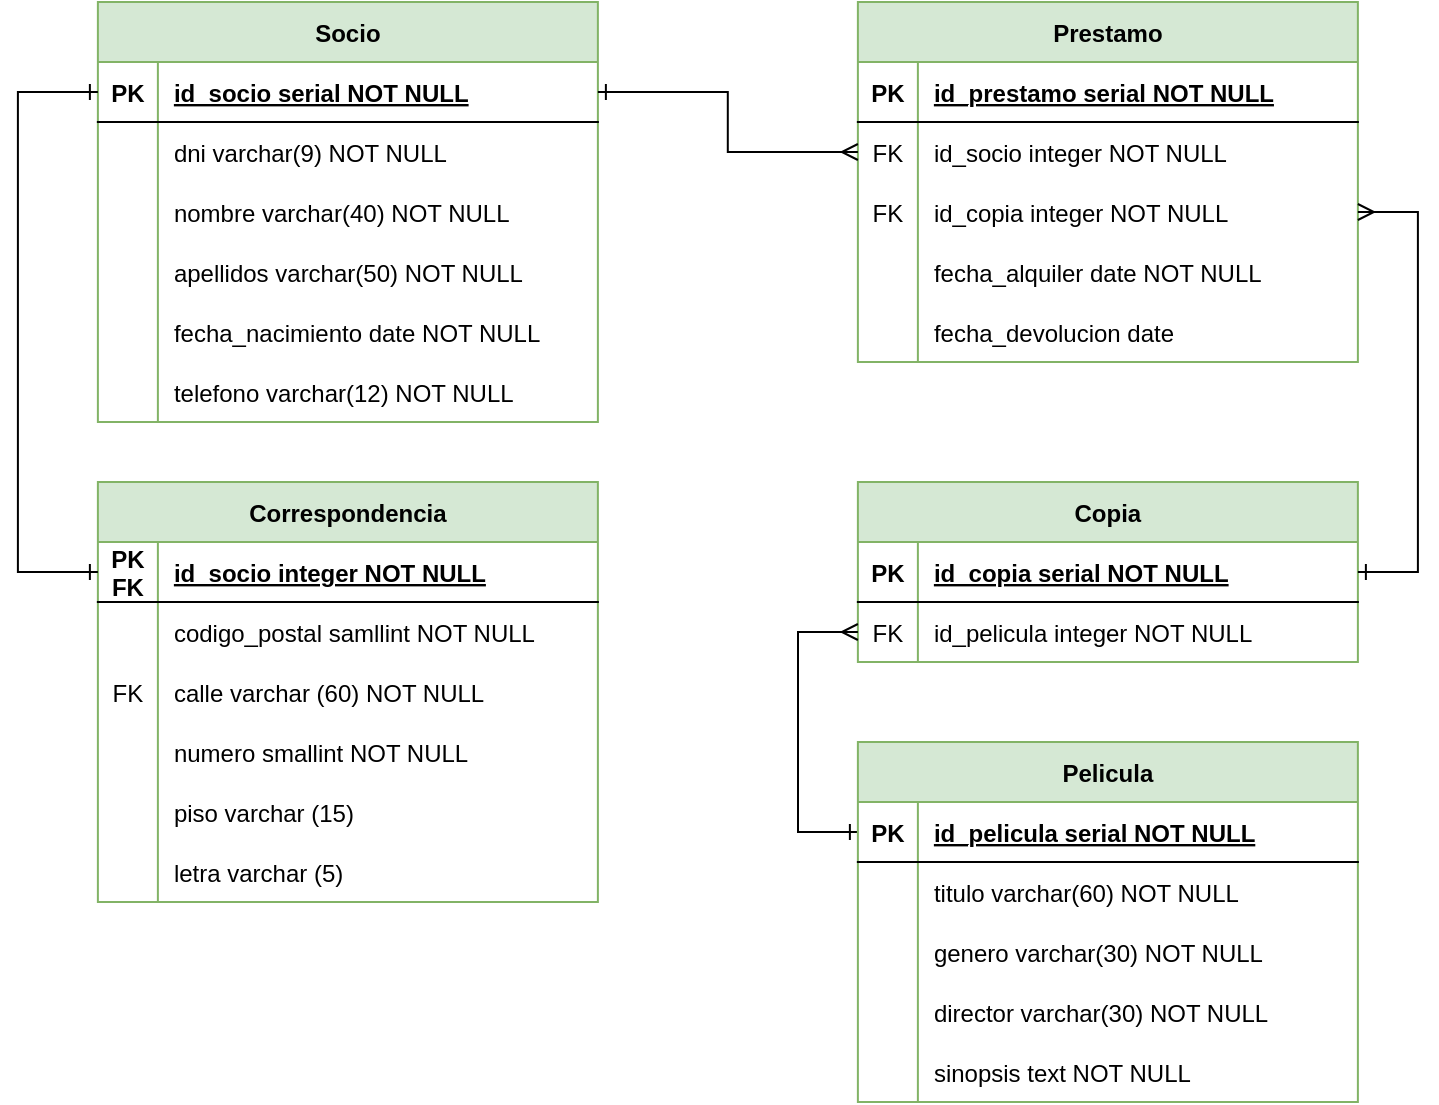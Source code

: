 <mxfile version="24.7.17">
  <diagram name="Página-1" id="jFLqv0Wjnm2dnRlrTbIV">
    <mxGraphModel dx="1259" dy="699" grid="1" gridSize="10" guides="1" tooltips="1" connect="1" arrows="1" fold="1" page="1" pageScale="1" pageWidth="827" pageHeight="1169" math="0" shadow="0">
      <root>
        <mxCell id="0" />
        <mxCell id="1" parent="0" />
        <mxCell id="bS2ffg_kW5P5U_pIKYJo-1" value="Prestamo" style="shape=table;startSize=30;container=1;collapsible=1;childLayout=tableLayout;fixedRows=1;rowLines=0;fontStyle=1;align=center;resizeLast=1;fillColor=#d5e8d4;strokeColor=#82b366;" parent="1" vertex="1">
          <mxGeometry x="649.94" y="190" width="250" height="180" as="geometry" />
        </mxCell>
        <mxCell id="bS2ffg_kW5P5U_pIKYJo-2" value="" style="shape=partialRectangle;collapsible=0;dropTarget=0;pointerEvents=0;fillColor=none;points=[[0,0.5],[1,0.5]];portConstraint=eastwest;top=0;left=0;right=0;bottom=1;" parent="bS2ffg_kW5P5U_pIKYJo-1" vertex="1">
          <mxGeometry y="30" width="250" height="30" as="geometry" />
        </mxCell>
        <mxCell id="bS2ffg_kW5P5U_pIKYJo-3" value="PK" style="shape=partialRectangle;overflow=hidden;connectable=0;fillColor=none;top=0;left=0;bottom=0;right=0;fontStyle=1;" parent="bS2ffg_kW5P5U_pIKYJo-2" vertex="1">
          <mxGeometry width="30" height="30" as="geometry">
            <mxRectangle width="30" height="30" as="alternateBounds" />
          </mxGeometry>
        </mxCell>
        <mxCell id="bS2ffg_kW5P5U_pIKYJo-4" value="id_prestamo serial NOT NULL" style="shape=partialRectangle;overflow=hidden;connectable=0;fillColor=none;top=0;left=0;bottom=0;right=0;align=left;spacingLeft=6;fontStyle=5;" parent="bS2ffg_kW5P5U_pIKYJo-2" vertex="1">
          <mxGeometry x="30" width="220" height="30" as="geometry">
            <mxRectangle width="220" height="30" as="alternateBounds" />
          </mxGeometry>
        </mxCell>
        <mxCell id="bS2ffg_kW5P5U_pIKYJo-5" value="" style="shape=partialRectangle;collapsible=0;dropTarget=0;pointerEvents=0;fillColor=none;points=[[0,0.5],[1,0.5]];portConstraint=eastwest;top=0;left=0;right=0;bottom=0;" parent="bS2ffg_kW5P5U_pIKYJo-1" vertex="1">
          <mxGeometry y="60" width="250" height="30" as="geometry" />
        </mxCell>
        <mxCell id="bS2ffg_kW5P5U_pIKYJo-6" value="FK" style="shape=partialRectangle;overflow=hidden;connectable=0;fillColor=none;top=0;left=0;bottom=0;right=0;" parent="bS2ffg_kW5P5U_pIKYJo-5" vertex="1">
          <mxGeometry width="30" height="30" as="geometry">
            <mxRectangle width="30" height="30" as="alternateBounds" />
          </mxGeometry>
        </mxCell>
        <mxCell id="bS2ffg_kW5P5U_pIKYJo-7" value="id_socio integer NOT NULL" style="shape=partialRectangle;overflow=hidden;connectable=0;fillColor=none;top=0;left=0;bottom=0;right=0;align=left;spacingLeft=6;" parent="bS2ffg_kW5P5U_pIKYJo-5" vertex="1">
          <mxGeometry x="30" width="220" height="30" as="geometry">
            <mxRectangle width="220" height="30" as="alternateBounds" />
          </mxGeometry>
        </mxCell>
        <mxCell id="bS2ffg_kW5P5U_pIKYJo-8" value="" style="shape=partialRectangle;collapsible=0;dropTarget=0;pointerEvents=0;fillColor=none;points=[[0,0.5],[1,0.5]];portConstraint=eastwest;top=0;left=0;right=0;bottom=0;" parent="bS2ffg_kW5P5U_pIKYJo-1" vertex="1">
          <mxGeometry y="90" width="250" height="30" as="geometry" />
        </mxCell>
        <mxCell id="bS2ffg_kW5P5U_pIKYJo-9" value="FK" style="shape=partialRectangle;overflow=hidden;connectable=0;fillColor=none;top=0;left=0;bottom=0;right=0;" parent="bS2ffg_kW5P5U_pIKYJo-8" vertex="1">
          <mxGeometry width="30" height="30" as="geometry">
            <mxRectangle width="30" height="30" as="alternateBounds" />
          </mxGeometry>
        </mxCell>
        <mxCell id="bS2ffg_kW5P5U_pIKYJo-10" value="id_copia integer NOT NULL" style="shape=partialRectangle;overflow=hidden;connectable=0;fillColor=none;top=0;left=0;bottom=0;right=0;align=left;spacingLeft=6;" parent="bS2ffg_kW5P5U_pIKYJo-8" vertex="1">
          <mxGeometry x="30" width="220" height="30" as="geometry">
            <mxRectangle width="220" height="30" as="alternateBounds" />
          </mxGeometry>
        </mxCell>
        <mxCell id="bS2ffg_kW5P5U_pIKYJo-11" style="shape=partialRectangle;collapsible=0;dropTarget=0;pointerEvents=0;fillColor=none;points=[[0,0.5],[1,0.5]];portConstraint=eastwest;top=0;left=0;right=0;bottom=0;" parent="bS2ffg_kW5P5U_pIKYJo-1" vertex="1">
          <mxGeometry y="120" width="250" height="30" as="geometry" />
        </mxCell>
        <mxCell id="bS2ffg_kW5P5U_pIKYJo-12" style="shape=partialRectangle;overflow=hidden;connectable=0;fillColor=none;top=0;left=0;bottom=0;right=0;" parent="bS2ffg_kW5P5U_pIKYJo-11" vertex="1">
          <mxGeometry width="30" height="30" as="geometry">
            <mxRectangle width="30" height="30" as="alternateBounds" />
          </mxGeometry>
        </mxCell>
        <mxCell id="bS2ffg_kW5P5U_pIKYJo-13" value="fecha_alquiler date NOT NULL" style="shape=partialRectangle;overflow=hidden;connectable=0;fillColor=none;top=0;left=0;bottom=0;right=0;align=left;spacingLeft=6;" parent="bS2ffg_kW5P5U_pIKYJo-11" vertex="1">
          <mxGeometry x="30" width="220" height="30" as="geometry">
            <mxRectangle width="220" height="30" as="alternateBounds" />
          </mxGeometry>
        </mxCell>
        <mxCell id="bS2ffg_kW5P5U_pIKYJo-14" style="shape=partialRectangle;collapsible=0;dropTarget=0;pointerEvents=0;fillColor=none;points=[[0,0.5],[1,0.5]];portConstraint=eastwest;top=0;left=0;right=0;bottom=0;" parent="bS2ffg_kW5P5U_pIKYJo-1" vertex="1">
          <mxGeometry y="150" width="250" height="30" as="geometry" />
        </mxCell>
        <mxCell id="bS2ffg_kW5P5U_pIKYJo-15" style="shape=partialRectangle;overflow=hidden;connectable=0;fillColor=none;top=0;left=0;bottom=0;right=0;" parent="bS2ffg_kW5P5U_pIKYJo-14" vertex="1">
          <mxGeometry width="30" height="30" as="geometry">
            <mxRectangle width="30" height="30" as="alternateBounds" />
          </mxGeometry>
        </mxCell>
        <mxCell id="bS2ffg_kW5P5U_pIKYJo-16" value="fecha_devolucion date" style="shape=partialRectangle;overflow=hidden;connectable=0;fillColor=none;top=0;left=0;bottom=0;right=0;align=left;spacingLeft=6;" parent="bS2ffg_kW5P5U_pIKYJo-14" vertex="1">
          <mxGeometry x="30" width="220" height="30" as="geometry">
            <mxRectangle width="220" height="30" as="alternateBounds" />
          </mxGeometry>
        </mxCell>
        <mxCell id="bS2ffg_kW5P5U_pIKYJo-17" value="Copia" style="shape=table;startSize=30;container=1;collapsible=1;childLayout=tableLayout;fixedRows=1;rowLines=0;fontStyle=1;align=center;resizeLast=1;fillColor=#d5e8d4;strokeColor=#82b366;" parent="1" vertex="1">
          <mxGeometry x="649.94" y="430" width="250" height="90" as="geometry" />
        </mxCell>
        <mxCell id="bS2ffg_kW5P5U_pIKYJo-18" value="" style="shape=partialRectangle;collapsible=0;dropTarget=0;pointerEvents=0;fillColor=none;points=[[0,0.5],[1,0.5]];portConstraint=eastwest;top=0;left=0;right=0;bottom=1;" parent="bS2ffg_kW5P5U_pIKYJo-17" vertex="1">
          <mxGeometry y="30" width="250" height="30" as="geometry" />
        </mxCell>
        <mxCell id="bS2ffg_kW5P5U_pIKYJo-19" value="PK" style="shape=partialRectangle;overflow=hidden;connectable=0;fillColor=none;top=0;left=0;bottom=0;right=0;fontStyle=1;" parent="bS2ffg_kW5P5U_pIKYJo-18" vertex="1">
          <mxGeometry width="30" height="30" as="geometry">
            <mxRectangle width="30" height="30" as="alternateBounds" />
          </mxGeometry>
        </mxCell>
        <mxCell id="bS2ffg_kW5P5U_pIKYJo-20" value="id_copia serial NOT NULL " style="shape=partialRectangle;overflow=hidden;connectable=0;fillColor=none;top=0;left=0;bottom=0;right=0;align=left;spacingLeft=6;fontStyle=5;" parent="bS2ffg_kW5P5U_pIKYJo-18" vertex="1">
          <mxGeometry x="30" width="220" height="30" as="geometry">
            <mxRectangle width="220" height="30" as="alternateBounds" />
          </mxGeometry>
        </mxCell>
        <mxCell id="bS2ffg_kW5P5U_pIKYJo-21" value="" style="shape=partialRectangle;collapsible=0;dropTarget=0;pointerEvents=0;fillColor=none;points=[[0,0.5],[1,0.5]];portConstraint=eastwest;top=0;left=0;right=0;bottom=0;" parent="bS2ffg_kW5P5U_pIKYJo-17" vertex="1">
          <mxGeometry y="60" width="250" height="30" as="geometry" />
        </mxCell>
        <mxCell id="bS2ffg_kW5P5U_pIKYJo-22" value="FK" style="shape=partialRectangle;overflow=hidden;connectable=0;fillColor=none;top=0;left=0;bottom=0;right=0;" parent="bS2ffg_kW5P5U_pIKYJo-21" vertex="1">
          <mxGeometry width="30" height="30" as="geometry">
            <mxRectangle width="30" height="30" as="alternateBounds" />
          </mxGeometry>
        </mxCell>
        <mxCell id="bS2ffg_kW5P5U_pIKYJo-23" value="id_pelicula integer NOT NULL" style="shape=partialRectangle;overflow=hidden;connectable=0;fillColor=none;top=0;left=0;bottom=0;right=0;align=left;spacingLeft=6;" parent="bS2ffg_kW5P5U_pIKYJo-21" vertex="1">
          <mxGeometry x="30" width="220" height="30" as="geometry">
            <mxRectangle width="220" height="30" as="alternateBounds" />
          </mxGeometry>
        </mxCell>
        <mxCell id="bS2ffg_kW5P5U_pIKYJo-24" value="Socio" style="shape=table;startSize=30;container=1;collapsible=1;childLayout=tableLayout;fixedRows=1;rowLines=0;fontStyle=1;align=center;resizeLast=1;fillColor=#d5e8d4;strokeColor=#82b366;" parent="1" vertex="1">
          <mxGeometry x="269.94" y="190" width="250" height="210" as="geometry" />
        </mxCell>
        <mxCell id="bS2ffg_kW5P5U_pIKYJo-25" value="" style="shape=partialRectangle;collapsible=0;dropTarget=0;pointerEvents=0;fillColor=none;points=[[0,0.5],[1,0.5]];portConstraint=eastwest;top=0;left=0;right=0;bottom=1;" parent="bS2ffg_kW5P5U_pIKYJo-24" vertex="1">
          <mxGeometry y="30" width="250" height="30" as="geometry" />
        </mxCell>
        <mxCell id="bS2ffg_kW5P5U_pIKYJo-26" value="PK" style="shape=partialRectangle;overflow=hidden;connectable=0;fillColor=none;top=0;left=0;bottom=0;right=0;fontStyle=1;" parent="bS2ffg_kW5P5U_pIKYJo-25" vertex="1">
          <mxGeometry width="30" height="30" as="geometry">
            <mxRectangle width="30" height="30" as="alternateBounds" />
          </mxGeometry>
        </mxCell>
        <mxCell id="bS2ffg_kW5P5U_pIKYJo-27" value="id_socio serial NOT NULL " style="shape=partialRectangle;overflow=hidden;connectable=0;fillColor=none;top=0;left=0;bottom=0;right=0;align=left;spacingLeft=6;fontStyle=5;" parent="bS2ffg_kW5P5U_pIKYJo-25" vertex="1">
          <mxGeometry x="30" width="220" height="30" as="geometry">
            <mxRectangle width="220" height="30" as="alternateBounds" />
          </mxGeometry>
        </mxCell>
        <mxCell id="bS2ffg_kW5P5U_pIKYJo-28" style="shape=partialRectangle;collapsible=0;dropTarget=0;pointerEvents=0;fillColor=none;points=[[0,0.5],[1,0.5]];portConstraint=eastwest;top=0;left=0;right=0;bottom=0;" parent="bS2ffg_kW5P5U_pIKYJo-24" vertex="1">
          <mxGeometry y="60" width="250" height="30" as="geometry" />
        </mxCell>
        <mxCell id="bS2ffg_kW5P5U_pIKYJo-29" style="shape=partialRectangle;overflow=hidden;connectable=0;fillColor=none;top=0;left=0;bottom=0;right=0;" parent="bS2ffg_kW5P5U_pIKYJo-28" vertex="1">
          <mxGeometry width="30" height="30" as="geometry">
            <mxRectangle width="30" height="30" as="alternateBounds" />
          </mxGeometry>
        </mxCell>
        <mxCell id="bS2ffg_kW5P5U_pIKYJo-30" value="dni varchar(9) NOT NULL" style="shape=partialRectangle;overflow=hidden;connectable=0;fillColor=none;top=0;left=0;bottom=0;right=0;align=left;spacingLeft=6;" parent="bS2ffg_kW5P5U_pIKYJo-28" vertex="1">
          <mxGeometry x="30" width="220" height="30" as="geometry">
            <mxRectangle width="220" height="30" as="alternateBounds" />
          </mxGeometry>
        </mxCell>
        <mxCell id="bS2ffg_kW5P5U_pIKYJo-31" value="" style="shape=partialRectangle;collapsible=0;dropTarget=0;pointerEvents=0;fillColor=none;points=[[0,0.5],[1,0.5]];portConstraint=eastwest;top=0;left=0;right=0;bottom=0;" parent="bS2ffg_kW5P5U_pIKYJo-24" vertex="1">
          <mxGeometry y="90" width="250" height="30" as="geometry" />
        </mxCell>
        <mxCell id="bS2ffg_kW5P5U_pIKYJo-32" value="" style="shape=partialRectangle;overflow=hidden;connectable=0;fillColor=none;top=0;left=0;bottom=0;right=0;" parent="bS2ffg_kW5P5U_pIKYJo-31" vertex="1">
          <mxGeometry width="30" height="30" as="geometry">
            <mxRectangle width="30" height="30" as="alternateBounds" />
          </mxGeometry>
        </mxCell>
        <mxCell id="bS2ffg_kW5P5U_pIKYJo-33" value="nombre varchar(40) NOT NULL" style="shape=partialRectangle;overflow=hidden;connectable=0;fillColor=none;top=0;left=0;bottom=0;right=0;align=left;spacingLeft=6;" parent="bS2ffg_kW5P5U_pIKYJo-31" vertex="1">
          <mxGeometry x="30" width="220" height="30" as="geometry">
            <mxRectangle width="220" height="30" as="alternateBounds" />
          </mxGeometry>
        </mxCell>
        <mxCell id="bS2ffg_kW5P5U_pIKYJo-34" style="shape=partialRectangle;collapsible=0;dropTarget=0;pointerEvents=0;fillColor=none;points=[[0,0.5],[1,0.5]];portConstraint=eastwest;top=0;left=0;right=0;bottom=0;" parent="bS2ffg_kW5P5U_pIKYJo-24" vertex="1">
          <mxGeometry y="120" width="250" height="30" as="geometry" />
        </mxCell>
        <mxCell id="bS2ffg_kW5P5U_pIKYJo-35" style="shape=partialRectangle;overflow=hidden;connectable=0;fillColor=none;top=0;left=0;bottom=0;right=0;" parent="bS2ffg_kW5P5U_pIKYJo-34" vertex="1">
          <mxGeometry width="30" height="30" as="geometry">
            <mxRectangle width="30" height="30" as="alternateBounds" />
          </mxGeometry>
        </mxCell>
        <mxCell id="bS2ffg_kW5P5U_pIKYJo-36" value="apellidos varchar(50) NOT NULL" style="shape=partialRectangle;overflow=hidden;connectable=0;fillColor=none;top=0;left=0;bottom=0;right=0;align=left;spacingLeft=6;" parent="bS2ffg_kW5P5U_pIKYJo-34" vertex="1">
          <mxGeometry x="30" width="220" height="30" as="geometry">
            <mxRectangle width="220" height="30" as="alternateBounds" />
          </mxGeometry>
        </mxCell>
        <mxCell id="bS2ffg_kW5P5U_pIKYJo-37" value="" style="shape=partialRectangle;collapsible=0;dropTarget=0;pointerEvents=0;fillColor=none;points=[[0,0.5],[1,0.5]];portConstraint=eastwest;top=0;left=0;right=0;bottom=0;" parent="bS2ffg_kW5P5U_pIKYJo-24" vertex="1">
          <mxGeometry y="150" width="250" height="30" as="geometry" />
        </mxCell>
        <mxCell id="bS2ffg_kW5P5U_pIKYJo-38" value="" style="shape=partialRectangle;overflow=hidden;connectable=0;fillColor=none;top=0;left=0;bottom=0;right=0;" parent="bS2ffg_kW5P5U_pIKYJo-37" vertex="1">
          <mxGeometry width="30" height="30" as="geometry">
            <mxRectangle width="30" height="30" as="alternateBounds" />
          </mxGeometry>
        </mxCell>
        <mxCell id="bS2ffg_kW5P5U_pIKYJo-39" value="fecha_nacimiento date NOT NULL" style="shape=partialRectangle;overflow=hidden;connectable=0;fillColor=none;top=0;left=0;bottom=0;right=0;align=left;spacingLeft=6;" parent="bS2ffg_kW5P5U_pIKYJo-37" vertex="1">
          <mxGeometry x="30" width="220" height="30" as="geometry">
            <mxRectangle width="220" height="30" as="alternateBounds" />
          </mxGeometry>
        </mxCell>
        <mxCell id="bS2ffg_kW5P5U_pIKYJo-40" style="shape=partialRectangle;collapsible=0;dropTarget=0;pointerEvents=0;fillColor=none;points=[[0,0.5],[1,0.5]];portConstraint=eastwest;top=0;left=0;right=0;bottom=0;" parent="bS2ffg_kW5P5U_pIKYJo-24" vertex="1">
          <mxGeometry y="180" width="250" height="30" as="geometry" />
        </mxCell>
        <mxCell id="bS2ffg_kW5P5U_pIKYJo-41" style="shape=partialRectangle;overflow=hidden;connectable=0;fillColor=none;top=0;left=0;bottom=0;right=0;" parent="bS2ffg_kW5P5U_pIKYJo-40" vertex="1">
          <mxGeometry width="30" height="30" as="geometry">
            <mxRectangle width="30" height="30" as="alternateBounds" />
          </mxGeometry>
        </mxCell>
        <mxCell id="bS2ffg_kW5P5U_pIKYJo-42" value="telefono varchar(12) NOT NULL" style="shape=partialRectangle;overflow=hidden;connectable=0;fillColor=none;top=0;left=0;bottom=0;right=0;align=left;spacingLeft=6;" parent="bS2ffg_kW5P5U_pIKYJo-40" vertex="1">
          <mxGeometry x="30" width="220" height="30" as="geometry">
            <mxRectangle width="220" height="30" as="alternateBounds" />
          </mxGeometry>
        </mxCell>
        <mxCell id="bS2ffg_kW5P5U_pIKYJo-43" value="Correspondencia" style="shape=table;startSize=30;container=1;collapsible=1;childLayout=tableLayout;fixedRows=1;rowLines=0;fontStyle=1;align=center;resizeLast=1;fillColor=#d5e8d4;strokeColor=#82b366;" parent="1" vertex="1">
          <mxGeometry x="269.94" y="430" width="250" height="210" as="geometry" />
        </mxCell>
        <mxCell id="bS2ffg_kW5P5U_pIKYJo-44" value="" style="shape=partialRectangle;collapsible=0;dropTarget=0;pointerEvents=0;fillColor=none;points=[[0,0.5],[1,0.5]];portConstraint=eastwest;top=0;left=0;right=0;bottom=1;" parent="bS2ffg_kW5P5U_pIKYJo-43" vertex="1">
          <mxGeometry y="30" width="250" height="30" as="geometry" />
        </mxCell>
        <mxCell id="bS2ffg_kW5P5U_pIKYJo-45" value="PK&#xa;FK" style="shape=partialRectangle;overflow=hidden;connectable=0;fillColor=none;top=0;left=0;bottom=0;right=0;fontStyle=1;" parent="bS2ffg_kW5P5U_pIKYJo-44" vertex="1">
          <mxGeometry width="30" height="30" as="geometry">
            <mxRectangle width="30" height="30" as="alternateBounds" />
          </mxGeometry>
        </mxCell>
        <mxCell id="bS2ffg_kW5P5U_pIKYJo-46" value="id_socio integer NOT NULL " style="shape=partialRectangle;overflow=hidden;connectable=0;fillColor=none;top=0;left=0;bottom=0;right=0;align=left;spacingLeft=6;fontStyle=5;" parent="bS2ffg_kW5P5U_pIKYJo-44" vertex="1">
          <mxGeometry x="30" width="220" height="30" as="geometry">
            <mxRectangle width="220" height="30" as="alternateBounds" />
          </mxGeometry>
        </mxCell>
        <mxCell id="bS2ffg_kW5P5U_pIKYJo-47" value="" style="shape=partialRectangle;collapsible=0;dropTarget=0;pointerEvents=0;fillColor=none;points=[[0,0.5],[1,0.5]];portConstraint=eastwest;top=0;left=0;right=0;bottom=0;" parent="bS2ffg_kW5P5U_pIKYJo-43" vertex="1">
          <mxGeometry y="60" width="250" height="30" as="geometry" />
        </mxCell>
        <mxCell id="bS2ffg_kW5P5U_pIKYJo-48" value="" style="shape=partialRectangle;overflow=hidden;connectable=0;fillColor=none;top=0;left=0;bottom=0;right=0;" parent="bS2ffg_kW5P5U_pIKYJo-47" vertex="1">
          <mxGeometry width="30" height="30" as="geometry">
            <mxRectangle width="30" height="30" as="alternateBounds" />
          </mxGeometry>
        </mxCell>
        <mxCell id="bS2ffg_kW5P5U_pIKYJo-49" value="codigo_postal samllint NOT NULL" style="shape=partialRectangle;overflow=hidden;connectable=0;fillColor=none;top=0;left=0;bottom=0;right=0;align=left;spacingLeft=6;" parent="bS2ffg_kW5P5U_pIKYJo-47" vertex="1">
          <mxGeometry x="30" width="220" height="30" as="geometry">
            <mxRectangle width="220" height="30" as="alternateBounds" />
          </mxGeometry>
        </mxCell>
        <mxCell id="bS2ffg_kW5P5U_pIKYJo-50" style="shape=partialRectangle;collapsible=0;dropTarget=0;pointerEvents=0;fillColor=none;points=[[0,0.5],[1,0.5]];portConstraint=eastwest;top=0;left=0;right=0;bottom=0;" parent="bS2ffg_kW5P5U_pIKYJo-43" vertex="1">
          <mxGeometry y="90" width="250" height="30" as="geometry" />
        </mxCell>
        <mxCell id="bS2ffg_kW5P5U_pIKYJo-51" value="FK" style="shape=partialRectangle;overflow=hidden;connectable=0;fillColor=none;top=0;left=0;bottom=0;right=0;" parent="bS2ffg_kW5P5U_pIKYJo-50" vertex="1">
          <mxGeometry width="30" height="30" as="geometry">
            <mxRectangle width="30" height="30" as="alternateBounds" />
          </mxGeometry>
        </mxCell>
        <mxCell id="bS2ffg_kW5P5U_pIKYJo-52" value="calle varchar (60) NOT NULL" style="shape=partialRectangle;overflow=hidden;connectable=0;fillColor=none;top=0;left=0;bottom=0;right=0;align=left;spacingLeft=6;" parent="bS2ffg_kW5P5U_pIKYJo-50" vertex="1">
          <mxGeometry x="30" width="220" height="30" as="geometry">
            <mxRectangle width="220" height="30" as="alternateBounds" />
          </mxGeometry>
        </mxCell>
        <mxCell id="bS2ffg_kW5P5U_pIKYJo-53" style="shape=partialRectangle;collapsible=0;dropTarget=0;pointerEvents=0;fillColor=none;points=[[0,0.5],[1,0.5]];portConstraint=eastwest;top=0;left=0;right=0;bottom=0;" parent="bS2ffg_kW5P5U_pIKYJo-43" vertex="1">
          <mxGeometry y="120" width="250" height="30" as="geometry" />
        </mxCell>
        <mxCell id="bS2ffg_kW5P5U_pIKYJo-54" style="shape=partialRectangle;overflow=hidden;connectable=0;fillColor=none;top=0;left=0;bottom=0;right=0;" parent="bS2ffg_kW5P5U_pIKYJo-53" vertex="1">
          <mxGeometry width="30" height="30" as="geometry">
            <mxRectangle width="30" height="30" as="alternateBounds" />
          </mxGeometry>
        </mxCell>
        <mxCell id="bS2ffg_kW5P5U_pIKYJo-55" value="numero smallint NOT NULL" style="shape=partialRectangle;overflow=hidden;connectable=0;fillColor=none;top=0;left=0;bottom=0;right=0;align=left;spacingLeft=6;" parent="bS2ffg_kW5P5U_pIKYJo-53" vertex="1">
          <mxGeometry x="30" width="220" height="30" as="geometry">
            <mxRectangle width="220" height="30" as="alternateBounds" />
          </mxGeometry>
        </mxCell>
        <mxCell id="bS2ffg_kW5P5U_pIKYJo-56" style="shape=partialRectangle;collapsible=0;dropTarget=0;pointerEvents=0;fillColor=none;points=[[0,0.5],[1,0.5]];portConstraint=eastwest;top=0;left=0;right=0;bottom=0;" parent="bS2ffg_kW5P5U_pIKYJo-43" vertex="1">
          <mxGeometry y="150" width="250" height="30" as="geometry" />
        </mxCell>
        <mxCell id="bS2ffg_kW5P5U_pIKYJo-57" style="shape=partialRectangle;overflow=hidden;connectable=0;fillColor=none;top=0;left=0;bottom=0;right=0;" parent="bS2ffg_kW5P5U_pIKYJo-56" vertex="1">
          <mxGeometry width="30" height="30" as="geometry">
            <mxRectangle width="30" height="30" as="alternateBounds" />
          </mxGeometry>
        </mxCell>
        <mxCell id="bS2ffg_kW5P5U_pIKYJo-58" value="piso varchar (15)" style="shape=partialRectangle;overflow=hidden;connectable=0;fillColor=none;top=0;left=0;bottom=0;right=0;align=left;spacingLeft=6;" parent="bS2ffg_kW5P5U_pIKYJo-56" vertex="1">
          <mxGeometry x="30" width="220" height="30" as="geometry">
            <mxRectangle width="220" height="30" as="alternateBounds" />
          </mxGeometry>
        </mxCell>
        <mxCell id="bS2ffg_kW5P5U_pIKYJo-59" style="shape=partialRectangle;collapsible=0;dropTarget=0;pointerEvents=0;fillColor=none;points=[[0,0.5],[1,0.5]];portConstraint=eastwest;top=0;left=0;right=0;bottom=0;" parent="bS2ffg_kW5P5U_pIKYJo-43" vertex="1">
          <mxGeometry y="180" width="250" height="30" as="geometry" />
        </mxCell>
        <mxCell id="bS2ffg_kW5P5U_pIKYJo-60" style="shape=partialRectangle;overflow=hidden;connectable=0;fillColor=none;top=0;left=0;bottom=0;right=0;" parent="bS2ffg_kW5P5U_pIKYJo-59" vertex="1">
          <mxGeometry width="30" height="30" as="geometry">
            <mxRectangle width="30" height="30" as="alternateBounds" />
          </mxGeometry>
        </mxCell>
        <mxCell id="bS2ffg_kW5P5U_pIKYJo-61" value="letra varchar (5)" style="shape=partialRectangle;overflow=hidden;connectable=0;fillColor=none;top=0;left=0;bottom=0;right=0;align=left;spacingLeft=6;" parent="bS2ffg_kW5P5U_pIKYJo-59" vertex="1">
          <mxGeometry x="30" width="220" height="30" as="geometry">
            <mxRectangle width="220" height="30" as="alternateBounds" />
          </mxGeometry>
        </mxCell>
        <mxCell id="bS2ffg_kW5P5U_pIKYJo-62" style="edgeStyle=orthogonalEdgeStyle;rounded=0;orthogonalLoop=1;jettySize=auto;html=1;exitX=0;exitY=0.5;exitDx=0;exitDy=0;entryX=0;entryY=0.5;entryDx=0;entryDy=0;endArrow=ERone;endFill=0;startArrow=ERone;startFill=0;" parent="1" source="bS2ffg_kW5P5U_pIKYJo-25" target="bS2ffg_kW5P5U_pIKYJo-44" edge="1">
          <mxGeometry relative="1" as="geometry">
            <Array as="points">
              <mxPoint x="229.94" y="235" />
              <mxPoint x="229.94" y="475" />
            </Array>
          </mxGeometry>
        </mxCell>
        <mxCell id="bS2ffg_kW5P5U_pIKYJo-63" style="edgeStyle=orthogonalEdgeStyle;rounded=0;orthogonalLoop=1;jettySize=auto;html=1;exitX=1;exitY=0.5;exitDx=0;exitDy=0;entryX=0;entryY=0.5;entryDx=0;entryDy=0;endArrow=ERmany;endFill=0;startArrow=ERone;startFill=0;" parent="1" source="bS2ffg_kW5P5U_pIKYJo-25" target="bS2ffg_kW5P5U_pIKYJo-5" edge="1">
          <mxGeometry relative="1" as="geometry" />
        </mxCell>
        <mxCell id="bS2ffg_kW5P5U_pIKYJo-64" style="edgeStyle=orthogonalEdgeStyle;rounded=0;orthogonalLoop=1;jettySize=auto;html=1;exitX=1;exitY=0.5;exitDx=0;exitDy=0;entryX=1;entryY=0.5;entryDx=0;entryDy=0;startArrow=ERone;startFill=0;endArrow=ERmany;endFill=0;" parent="1" source="bS2ffg_kW5P5U_pIKYJo-18" target="bS2ffg_kW5P5U_pIKYJo-8" edge="1">
          <mxGeometry relative="1" as="geometry">
            <Array as="points">
              <mxPoint x="929.94" y="475" />
              <mxPoint x="929.94" y="295" />
            </Array>
          </mxGeometry>
        </mxCell>
        <mxCell id="bS2ffg_kW5P5U_pIKYJo-77" style="edgeStyle=orthogonalEdgeStyle;rounded=0;orthogonalLoop=1;jettySize=auto;html=1;exitX=0;exitY=0.5;exitDx=0;exitDy=0;entryX=0;entryY=0.5;entryDx=0;entryDy=0;endArrow=ERmany;endFill=0;startArrow=ERone;startFill=0;" parent="1" source="bS2ffg_kW5P5U_pIKYJo-86" target="bS2ffg_kW5P5U_pIKYJo-21" edge="1">
          <mxGeometry relative="1" as="geometry">
            <mxPoint x="649.94" y="595" as="sourcePoint" />
            <Array as="points">
              <mxPoint x="620" y="605" />
              <mxPoint x="620" y="505" />
            </Array>
          </mxGeometry>
        </mxCell>
        <mxCell id="bS2ffg_kW5P5U_pIKYJo-85" value="Pelicula" style="shape=table;startSize=30;container=1;collapsible=1;childLayout=tableLayout;fixedRows=1;rowLines=0;fontStyle=1;align=center;resizeLast=1;fillColor=#d5e8d4;strokeColor=#82b366;" parent="1" vertex="1">
          <mxGeometry x="649.94" y="560" width="250" height="180" as="geometry" />
        </mxCell>
        <mxCell id="bS2ffg_kW5P5U_pIKYJo-86" value="" style="shape=partialRectangle;collapsible=0;dropTarget=0;pointerEvents=0;fillColor=none;points=[[0,0.5],[1,0.5]];portConstraint=eastwest;top=0;left=0;right=0;bottom=1;" parent="bS2ffg_kW5P5U_pIKYJo-85" vertex="1">
          <mxGeometry y="30" width="250" height="30" as="geometry" />
        </mxCell>
        <mxCell id="bS2ffg_kW5P5U_pIKYJo-87" value="PK" style="shape=partialRectangle;overflow=hidden;connectable=0;fillColor=none;top=0;left=0;bottom=0;right=0;fontStyle=1;" parent="bS2ffg_kW5P5U_pIKYJo-86" vertex="1">
          <mxGeometry width="30" height="30" as="geometry">
            <mxRectangle width="30" height="30" as="alternateBounds" />
          </mxGeometry>
        </mxCell>
        <mxCell id="bS2ffg_kW5P5U_pIKYJo-88" value="id_pelicula serial NOT NULL " style="shape=partialRectangle;overflow=hidden;connectable=0;fillColor=none;top=0;left=0;bottom=0;right=0;align=left;spacingLeft=6;fontStyle=5;" parent="bS2ffg_kW5P5U_pIKYJo-86" vertex="1">
          <mxGeometry x="30" width="220" height="30" as="geometry">
            <mxRectangle width="220" height="30" as="alternateBounds" />
          </mxGeometry>
        </mxCell>
        <mxCell id="bS2ffg_kW5P5U_pIKYJo-89" value="" style="shape=partialRectangle;collapsible=0;dropTarget=0;pointerEvents=0;fillColor=none;points=[[0,0.5],[1,0.5]];portConstraint=eastwest;top=0;left=0;right=0;bottom=0;" parent="bS2ffg_kW5P5U_pIKYJo-85" vertex="1">
          <mxGeometry y="60" width="250" height="30" as="geometry" />
        </mxCell>
        <mxCell id="bS2ffg_kW5P5U_pIKYJo-90" value="" style="shape=partialRectangle;overflow=hidden;connectable=0;fillColor=none;top=0;left=0;bottom=0;right=0;" parent="bS2ffg_kW5P5U_pIKYJo-89" vertex="1">
          <mxGeometry width="30" height="30" as="geometry">
            <mxRectangle width="30" height="30" as="alternateBounds" />
          </mxGeometry>
        </mxCell>
        <mxCell id="bS2ffg_kW5P5U_pIKYJo-91" value="titulo varchar(60) NOT NULL" style="shape=partialRectangle;overflow=hidden;connectable=0;fillColor=none;top=0;left=0;bottom=0;right=0;align=left;spacingLeft=6;" parent="bS2ffg_kW5P5U_pIKYJo-89" vertex="1">
          <mxGeometry x="30" width="220" height="30" as="geometry">
            <mxRectangle width="220" height="30" as="alternateBounds" />
          </mxGeometry>
        </mxCell>
        <mxCell id="bS2ffg_kW5P5U_pIKYJo-92" style="shape=partialRectangle;collapsible=0;dropTarget=0;pointerEvents=0;fillColor=none;points=[[0,0.5],[1,0.5]];portConstraint=eastwest;top=0;left=0;right=0;bottom=0;" parent="bS2ffg_kW5P5U_pIKYJo-85" vertex="1">
          <mxGeometry y="90" width="250" height="30" as="geometry" />
        </mxCell>
        <mxCell id="bS2ffg_kW5P5U_pIKYJo-93" style="shape=partialRectangle;overflow=hidden;connectable=0;fillColor=none;top=0;left=0;bottom=0;right=0;" parent="bS2ffg_kW5P5U_pIKYJo-92" vertex="1">
          <mxGeometry width="30" height="30" as="geometry">
            <mxRectangle width="30" height="30" as="alternateBounds" />
          </mxGeometry>
        </mxCell>
        <mxCell id="bS2ffg_kW5P5U_pIKYJo-94" value="genero varchar(30) NOT NULL" style="shape=partialRectangle;overflow=hidden;connectable=0;fillColor=none;top=0;left=0;bottom=0;right=0;align=left;spacingLeft=6;" parent="bS2ffg_kW5P5U_pIKYJo-92" vertex="1">
          <mxGeometry x="30" width="220" height="30" as="geometry">
            <mxRectangle width="220" height="30" as="alternateBounds" />
          </mxGeometry>
        </mxCell>
        <mxCell id="bS2ffg_kW5P5U_pIKYJo-95" style="shape=partialRectangle;collapsible=0;dropTarget=0;pointerEvents=0;fillColor=none;points=[[0,0.5],[1,0.5]];portConstraint=eastwest;top=0;left=0;right=0;bottom=0;" parent="bS2ffg_kW5P5U_pIKYJo-85" vertex="1">
          <mxGeometry y="120" width="250" height="30" as="geometry" />
        </mxCell>
        <mxCell id="bS2ffg_kW5P5U_pIKYJo-96" style="shape=partialRectangle;overflow=hidden;connectable=0;fillColor=none;top=0;left=0;bottom=0;right=0;" parent="bS2ffg_kW5P5U_pIKYJo-95" vertex="1">
          <mxGeometry width="30" height="30" as="geometry">
            <mxRectangle width="30" height="30" as="alternateBounds" />
          </mxGeometry>
        </mxCell>
        <mxCell id="bS2ffg_kW5P5U_pIKYJo-97" value="director varchar(30) NOT NULL" style="shape=partialRectangle;overflow=hidden;connectable=0;fillColor=none;top=0;left=0;bottom=0;right=0;align=left;spacingLeft=6;" parent="bS2ffg_kW5P5U_pIKYJo-95" vertex="1">
          <mxGeometry x="30" width="220" height="30" as="geometry">
            <mxRectangle width="220" height="30" as="alternateBounds" />
          </mxGeometry>
        </mxCell>
        <mxCell id="bS2ffg_kW5P5U_pIKYJo-98" style="shape=partialRectangle;collapsible=0;dropTarget=0;pointerEvents=0;fillColor=none;points=[[0,0.5],[1,0.5]];portConstraint=eastwest;top=0;left=0;right=0;bottom=0;" parent="bS2ffg_kW5P5U_pIKYJo-85" vertex="1">
          <mxGeometry y="150" width="250" height="30" as="geometry" />
        </mxCell>
        <mxCell id="bS2ffg_kW5P5U_pIKYJo-99" style="shape=partialRectangle;overflow=hidden;connectable=0;fillColor=none;top=0;left=0;bottom=0;right=0;" parent="bS2ffg_kW5P5U_pIKYJo-98" vertex="1">
          <mxGeometry width="30" height="30" as="geometry">
            <mxRectangle width="30" height="30" as="alternateBounds" />
          </mxGeometry>
        </mxCell>
        <mxCell id="bS2ffg_kW5P5U_pIKYJo-100" value="sinopsis text NOT NULL" style="shape=partialRectangle;overflow=hidden;connectable=0;fillColor=none;top=0;left=0;bottom=0;right=0;align=left;spacingLeft=6;" parent="bS2ffg_kW5P5U_pIKYJo-98" vertex="1">
          <mxGeometry x="30" width="220" height="30" as="geometry">
            <mxRectangle width="220" height="30" as="alternateBounds" />
          </mxGeometry>
        </mxCell>
      </root>
    </mxGraphModel>
  </diagram>
</mxfile>

